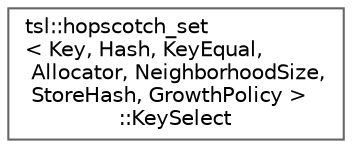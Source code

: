 digraph "Graphical Class Hierarchy"
{
 // INTERACTIVE_SVG=YES
 // LATEX_PDF_SIZE
  bgcolor="transparent";
  edge [fontname=Helvetica,fontsize=10,labelfontname=Helvetica,labelfontsize=10];
  node [fontname=Helvetica,fontsize=10,shape=box,height=0.2,width=0.4];
  rankdir="LR";
  Node0 [id="Node000000",label="tsl::hopscotch_set\l\< Key, Hash, KeyEqual,\l Allocator, NeighborhoodSize,\l StoreHash, GrowthPolicy \>\l::KeySelect",height=0.2,width=0.4,color="grey40", fillcolor="white", style="filled",URL="$classtsl_1_1hopscotch__set_1_1KeySelect.html",tooltip=" "];
}
